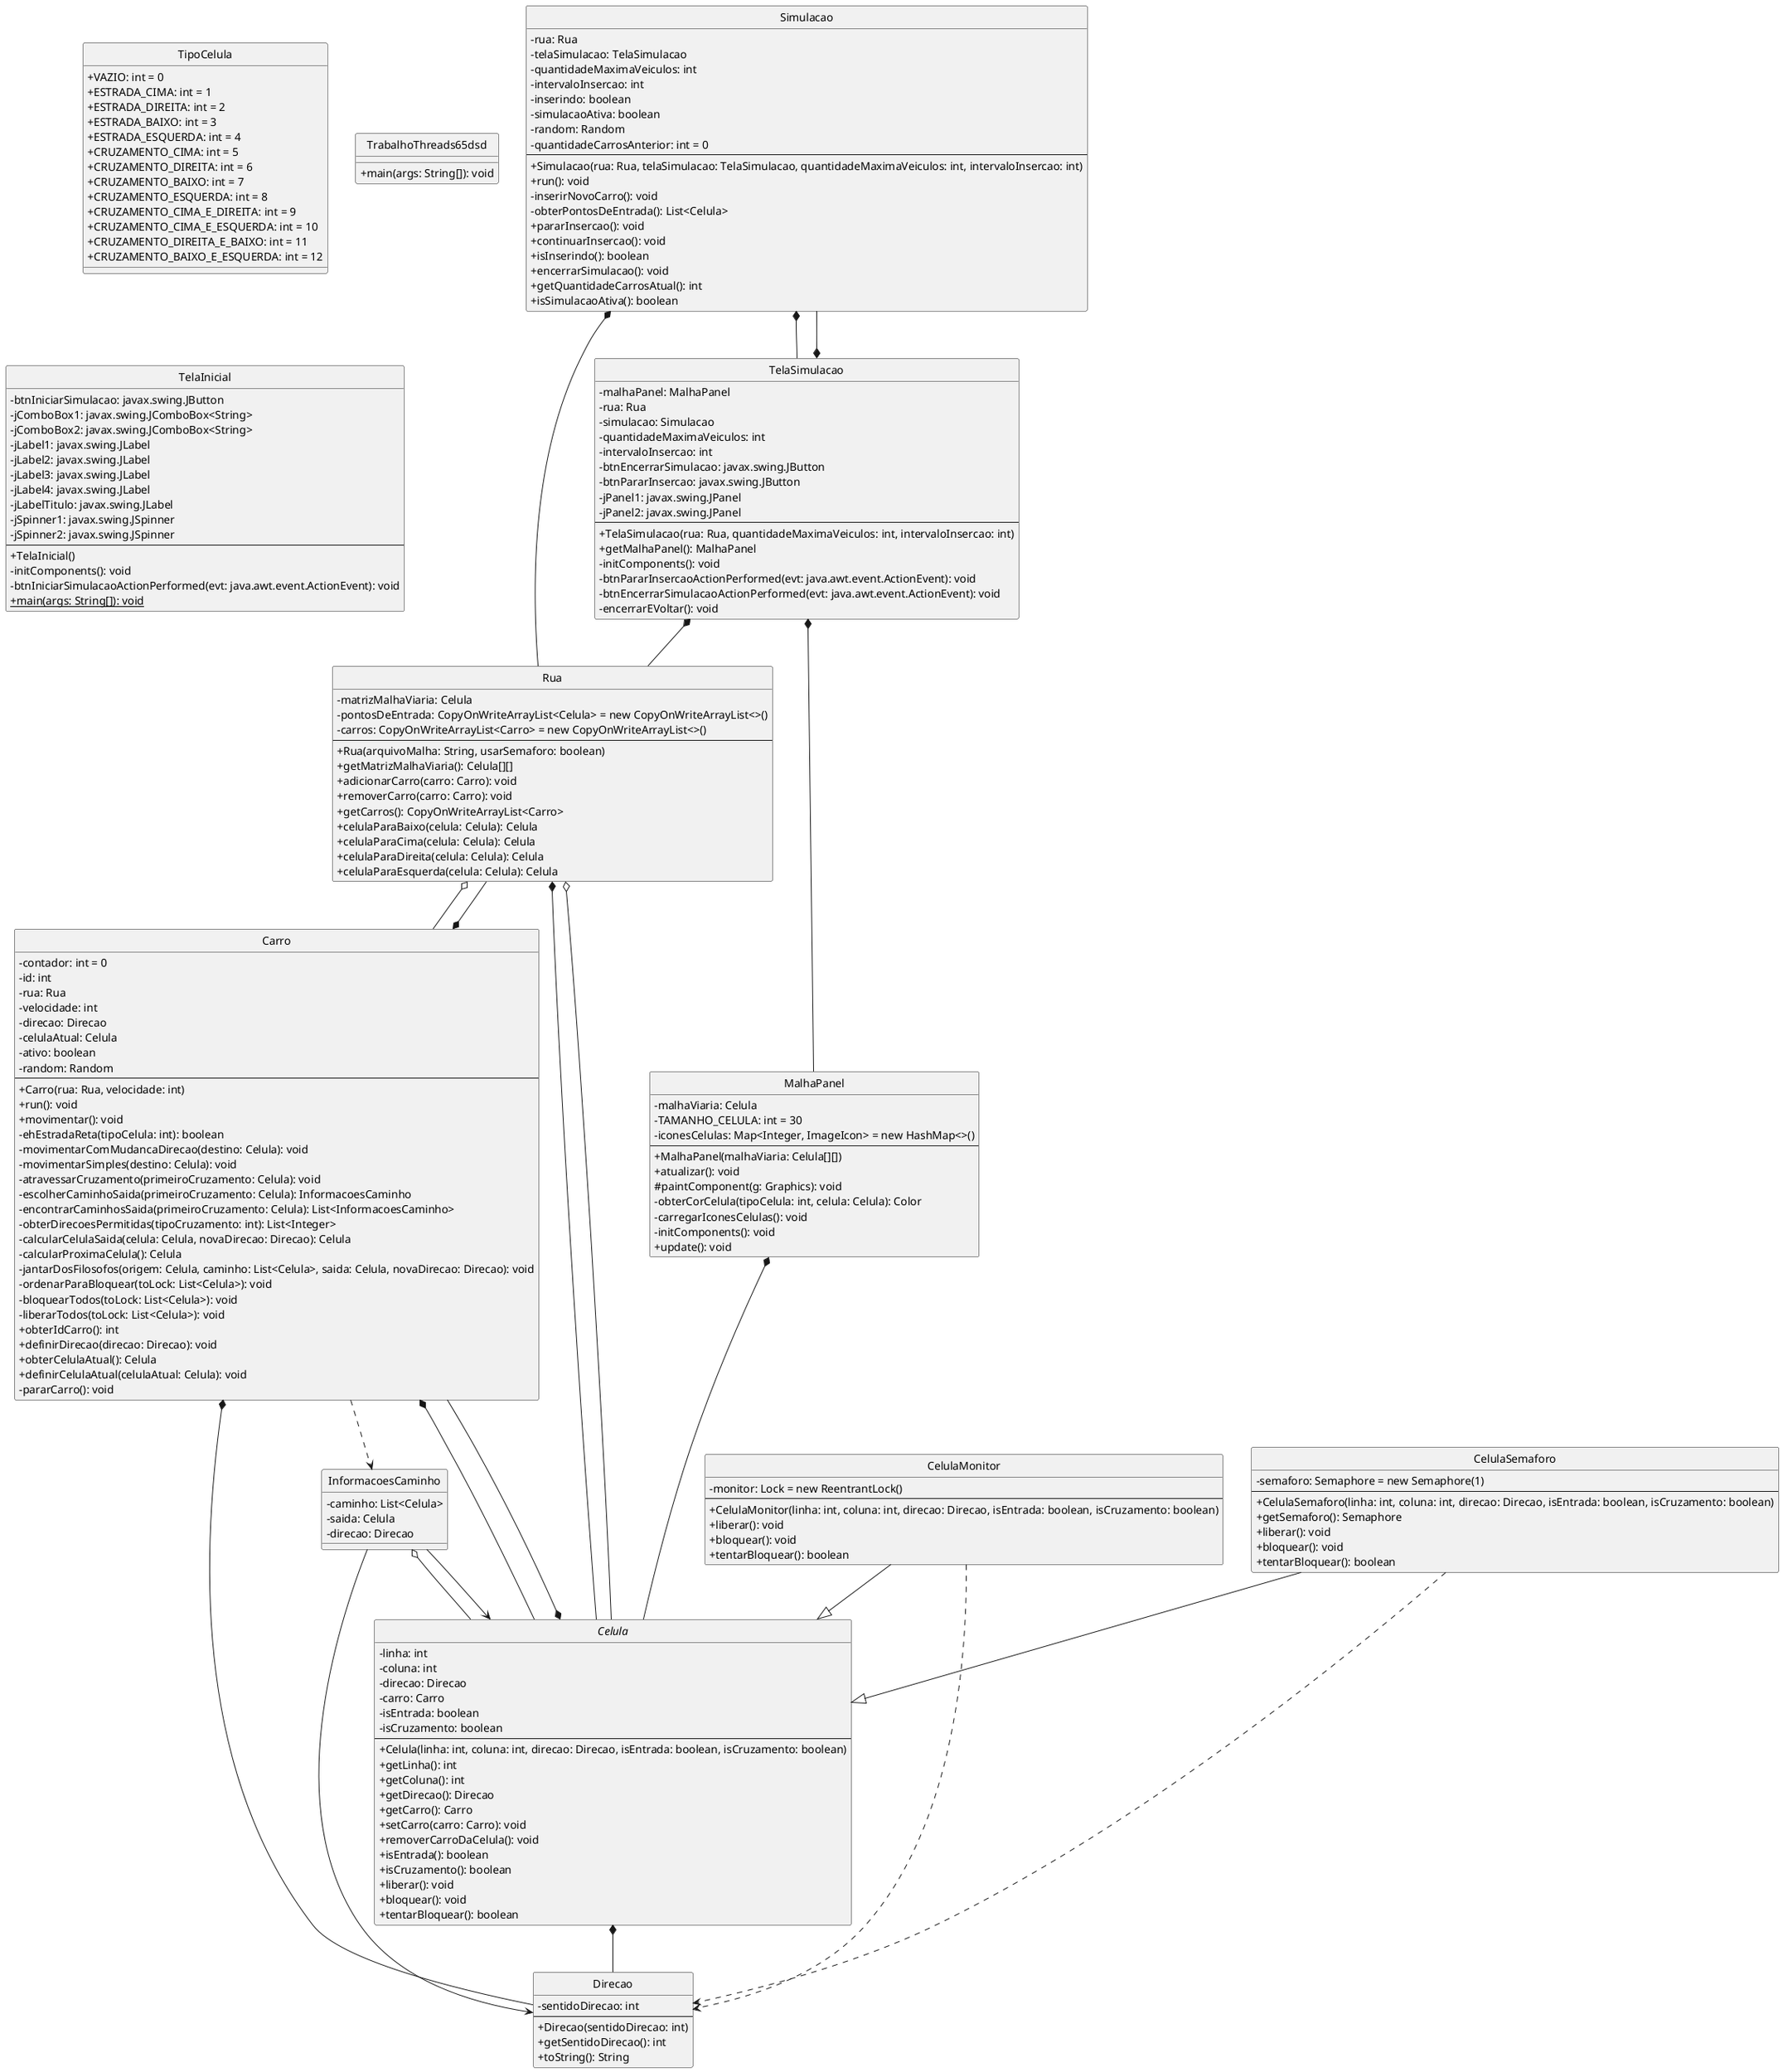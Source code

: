 ' Generated by UML Generator
' Encoded: jLXjSnCt4FwUNt4p_MBNBqD2eQs7Pd1ijxWJGx1Dse5X6FbEs88xoKWw4qBfR-zAEkcayvtZCl0byUskzaNxx6gbnq8YBlCiFH7l2TqYZh8eJf4GGoavMUKIJsD65-GMH_TEDYJ1KKnudEAJ4oqLBKYMfoX6BFfy4aKzdgD1DC-H-YrnYXnx42tzJyN_a2CgIO8IF4Ct94FNcCHvoiGW8bGg0VY7-GwbR4e5vbg9um21q0GeAyPIZAYY2gjzACaE1IoEG3W3r_J_qFe8SSx4K1aZZ6iRqMyGBGZru4_7ETsoqNMZGx5reuEHTQFwkDhA5izfgps8TemaPPpyATinxQNFOolGSiMeP6AC9rHob235loH2FXhX59mvLofLJhcrv2deG5ubeNazauYftMD5BhUoWscCEQWijyLRjiRoUNLZPOvI9MDo1veNGPvyzLyihFHI0wdFW519uY-HyXSbbGoHn872nzuEfopMJZXsGZZMUpqsFnGjrjkaFHn4PiyK6Upjs1tuqT0mIIbXKJ5Raz9EndOamn09zvE9DnEXCpZ74hKasJBZZL4Jk58g6B5ibYU8ngW8gPLW0IbbDXRFGBaATd-ROd505e4dEom4ME3vBLBBM6lBOJtXh2JLhCGYPka6yn7A2Dsm1OAzEBnoIjyodg6OOL4iqdgeIZQ0hA298pHftE-hEtUreZS965UOPqGXL9YDzfIPpIuqIRp6N2-FKGhr2zveMyQNkCYFeNKZodOs3GvYRHzKLiaLPwed64Oh47c7L8B6JFnEe5kmjqoq62Thd9LcOXDLMERTI2YVxdJ6jGwUO0gUG6UuIDc770CO9RjayVjGhxTaLSWjMG9UtI6SaXNcnybsT6gcYMjlHPT8y5j22NV0RWp6A1YLXHnigTNZyskAtlDTjykmsRgkj8yktQB-hKsAOWHfKOIz9WIwqKgLVYoZelLfOTFxKb2BN0U3siefEjpGbEC3qpvrUnJ5oH2q429yq7iCqzGCCalRWBhISZUgseK3RS-AejNOQ1TdnANIxMKRI2Dj8gJPxBVz6BMmpOyDj2CiqTy13oKSGmV49h5Zh_ZAyyuxGhtJpW-ZmYfGxcknLUBJfEww5nvd_xJJximO9P9na_dCV02ae7ZWiAFuOpJ7MFb8fQArsfM45Sk_Nzw-TRmBd26ef-AO5yNN85BqxOPnN8JjlbkdrPYjYkyALcUaxVdsRJUaSCxkX9gVcElVHRdhi6r5rCYKxleihw0aMy18JzSw3lshT02cbm9tSFYJsnbAD-YQ84xyxjNRXjCciDZsqpFw5oSI3s4c_EJtlo9xjIBd1hswLaMJ6iKyHelU60YWXVY770OtxRmDiHlbCCSi7BWgkPrLmorFZrUlNxrMKYWXCM7K7Wf7z9Sc6TkuX3RI7BCUphKF-eH6v8PLnetWY2j5Hp1N72Ufq47aaS8J0SZbIREqWz7I3QuQJHqtkryFNqwV-ODxoPeiblFXUFXcD9qDhSHfhSHuEfzCbqxeh5ReOZZzsrcwNoioMJn_CPcFdQAV0gdH_CNBuMpoTFaiSEb1ar35guTDSe5ZFpT9LNtxvP1lRoPLwx_U8LvLVthlZh1WJU3uwUd1-EfCd7duu6W5jSQM6uvH8Xu-I4HIGKg628LANWjRmQzUxyrXkbwl4CMfRLgrxMevd0sVFe7O9vSlBfq_zysz4IuOCCLfMJ0rGrixyNUZQORM-jd3TfydI6oKXDzmIXzQDUPLyz0z1ganazm69y8FMuWH1fuC-YaqwzPw4Ft1uLWXiQZUxqUi65shTq8uvlQAaQMCsxQArt2lzsCCdnL8QTxdTF9jWYJUdtpL0yUKGYD4nPQl93NVt7i6UOTswAOlFaBM-dzUv58oFLM-0rihTi5kJYiYblx8PFey43uxHlWIhN1QLQk99VliCFl-OVPFXzbB8lEKDSeijeHIpAiU5cHVvAnPHEFDou11OMCIwt8pZ2MSON3pLHSOdBJmJXfxVVHHzl4ELFIDp4JzzX3nlmepU0VpQbFNoS2hs-fxZIX1zAtU264N9jMdgaQ8Wl2L_qxMZ6NjVZMVBYR3FcjYkqpMlIb-_QkX7cHSEsfND_eWKeAmlnecjRlzzThi6-FacgN-Ina0hOJNZxsUXaz82P-PpJkYbIo_x7Mof1J7XY7q--TrBrCrztzMBgtXzdhdTt2T8sPg2dmhIUQQ6ruJUxr_dFAGexmFbRYhrluYn_9NgUk0jodgazLyQg-ymzXR4dO2nV0mkSzKsTcdbdbyZ6cIP-b_
' URL: http://www.plantuml.com/plantuml/uml/jLXjSnCt4FwUNt4p_MBNBqD2eQs7Pd1ijxWJGx1Dse5X6FbEs88xoKWw4qBfR-zAEkcayvtZCl0byUskzaNxx6gbnq8YBlCiFH7l2TqYZh8eJf4GGoavMUKIJsD65-GMH_TEDYJ1KKnudEAJ4oqLBKYMfoX6BFfy4aKzdgD1DC-H-YrnYXnx42tzJyN_a2CgIO8IF4Ct94FNcCHvoiGW8bGg0VY7-GwbR4e5vbg9um21q0GeAyPIZAYY2gjzACaE1IoEG3W3r_J_qFe8SSx4K1aZZ6iRqMyGBGZru4_7ETsoqNMZGx5reuEHTQFwkDhA5izfgps8TemaPPpyATinxQNFOolGSiMeP6AC9rHob235loH2FXhX59mvLofLJhcrv2deG5ubeNazauYftMD5BhUoWscCEQWijyLRjiRoUNLZPOvI9MDo1veNGPvyzLyihFHI0wdFW519uY-HyXSbbGoHn872nzuEfopMJZXsGZZMUpqsFnGjrjkaFHn4PiyK6Upjs1tuqT0mIIbXKJ5Raz9EndOamn09zvE9DnEXCpZ74hKasJBZZL4Jk58g6B5ibYU8ngW8gPLW0IbbDXRFGBaATd-ROd505e4dEom4ME3vBLBBM6lBOJtXh2JLhCGYPka6yn7A2Dsm1OAzEBnoIjyodg6OOL4iqdgeIZQ0hA298pHftE-hEtUreZS965UOPqGXL9YDzfIPpIuqIRp6N2-FKGhr2zveMyQNkCYFeNKZodOs3GvYRHzKLiaLPwed64Oh47c7L8B6JFnEe5kmjqoq62Thd9LcOXDLMERTI2YVxdJ6jGwUO0gUG6UuIDc770CO9RjayVjGhxTaLSWjMG9UtI6SaXNcnybsT6gcYMjlHPT8y5j22NV0RWp6A1YLXHnigTNZyskAtlDTjykmsRgkj8yktQB-hKsAOWHfKOIz9WIwqKgLVYoZelLfOTFxKb2BN0U3siefEjpGbEC3qpvrUnJ5oH2q429yq7iCqzGCCalRWBhISZUgseK3RS-AejNOQ1TdnANIxMKRI2Dj8gJPxBVz6BMmpOyDj2CiqTy13oKSGmV49h5Zh_ZAyyuxGhtJpW-ZmYfGxcknLUBJfEww5nvd_xJJximO9P9na_dCV02ae7ZWiAFuOpJ7MFb8fQArsfM45Sk_Nzw-TRmBd26ef-AO5yNN85BqxOPnN8JjlbkdrPYjYkyALcUaxVdsRJUaSCxkX9gVcElVHRdhi6r5rCYKxleihw0aMy18JzSw3lshT02cbm9tSFYJsnbAD-YQ84xyxjNRXjCciDZsqpFw5oSI3s4c_EJtlo9xjIBd1hswLaMJ6iKyHelU60YWXVY770OtxRmDiHlbCCSi7BWgkPrLmorFZrUlNxrMKYWXCM7K7Wf7z9Sc6TkuX3RI7BCUphKF-eH6v8PLnetWY2j5Hp1N72Ufq47aaS8J0SZbIREqWz7I3QuQJHqtkryFNqwV-ODxoPeiblFXUFXcD9qDhSHfhSHuEfzCbqxeh5ReOZZzsrcwNoioMJn_CPcFdQAV0gdH_CNBuMpoTFaiSEb1ar35guTDSe5ZFpT9LNtxvP1lRoPLwx_U8LvLVthlZh1WJU3uwUd1-EfCd7duu6W5jSQM6uvH8Xu-I4HIGKg628LANWjRmQzUxyrXkbwl4CMfRLgrxMevd0sVFe7O9vSlBfq_zysz4IuOCCLfMJ0rGrixyNUZQORM-jd3TfydI6oKXDzmIXzQDUPLyz0z1ganazm69y8FMuWH1fuC-YaqwzPw4Ft1uLWXiQZUxqUi65shTq8uvlQAaQMCsxQArt2lzsCCdnL8QTxdTF9jWYJUdtpL0yUKGYD4nPQl93NVt7i6UOTswAOlFaBM-dzUv58oFLM-0rihTi5kJYiYblx8PFey43uxHlWIhN1QLQk99VliCFl-OVPFXzbB8lEKDSeijeHIpAiU5cHVvAnPHEFDou11OMCIwt8pZ2MSON3pLHSOdBJmJXfxVVHHzl4ELFIDp4JzzX3nlmepU0VpQbFNoS2hs-fxZIX1zAtU264N9jMdgaQ8Wl2L_qxMZ6NjVZMVBYR3FcjYkqpMlIb-_QkX7cHSEsfND_eWKeAmlnecjRlzzThi6-FacgN-Ina0hOJNZxsUXaz82P-PpJkYbIo_x7Mof1J7XY7q--TrBrCrztzMBgtXzdhdTt2T8sPg2dmhIUQQ6ruJUxr_dFAGexmFbRYhrluYn_9NgUk0jodgazLyQg-ymzXR4dO2nV0mkSzKsTcdbdbyZ6cIP-b_
' Generated on: 2025-10-23T15:30:29.864258200

@startuml
skinparam classAttributeIconSize 0
hide circle

class Simulacao {
  -rua: Rua
  -telaSimulacao: TelaSimulacao
  -quantidadeMaximaVeiculos: int
  -intervaloInsercao: int
  -inserindo: boolean
  -simulacaoAtiva: boolean
  -random: Random
  -quantidadeCarrosAnterior: int = 0
  --
  +Simulacao(rua: Rua, telaSimulacao: TelaSimulacao, quantidadeMaximaVeiculos: int, intervaloInsercao: int)
  +run(): void
  -inserirNovoCarro(): void
  -obterPontosDeEntrada(): List<Celula>
  +pararInsercao(): void
  +continuarInsercao(): void
  +isInserindo(): boolean
  +encerrarSimulacao(): void
  +getQuantidadeCarrosAtual(): int
  +isSimulacaoAtiva(): boolean
}

class Carro {
  -contador: int = 0
  -id: int
  -rua: Rua
  -velocidade: int
  -direcao: Direcao
  -celulaAtual: Celula
  -ativo: boolean
  -random: Random
  --
  +Carro(rua: Rua, velocidade: int)
  +run(): void
  +movimentar(): void
  -ehEstradaReta(tipoCelula: int): boolean
  -movimentarComMudancaDirecao(destino: Celula): void
  -movimentarSimples(destino: Celula): void
  -atravessarCruzamento(primeiroCruzamento: Celula): void
  -escolherCaminhoSaida(primeiroCruzamento: Celula): InformacoesCaminho
  -encontrarCaminhosSaida(primeiroCruzamento: Celula): List<InformacoesCaminho>
  -obterDirecoesPermitidas(tipoCruzamento: int): List<Integer>
  -calcularCelulaSaida(celula: Celula, novaDirecao: Direcao): Celula
  -calcularProximaCelula(): Celula
  -jantarDosFilosofos(origem: Celula, caminho: List<Celula>, saida: Celula, novaDirecao: Direcao): void
  -ordenarParaBloquear(toLock: List<Celula>): void
  -bloquearTodos(toLock: List<Celula>): void
  -liberarTodos(toLock: List<Celula>): void
  +obterIdCarro(): int
  +definirDirecao(direcao: Direcao): void
  +obterCelulaAtual(): Celula
  +definirCelulaAtual(celulaAtual: Celula): void
  -pararCarro(): void
}

class InformacoesCaminho {
  -caminho: List<Celula>
  -saida: Celula
  -direcao: Direcao
}

abstract class Celula {
  -linha: int
  -coluna: int
  -direcao: Direcao
  -carro: Carro
  -isEntrada: boolean
  -isCruzamento: boolean
  --
  +Celula(linha: int, coluna: int, direcao: Direcao, isEntrada: boolean, isCruzamento: boolean)
  +getLinha(): int
  +getColuna(): int
  +getDirecao(): Direcao
  +getCarro(): Carro
  +setCarro(carro: Carro): void
  +removerCarroDaCelula(): void
  +isEntrada(): boolean
  +isCruzamento(): boolean
  +liberar(): void
  +bloquear(): void
  +tentarBloquear(): boolean
}

class CelulaMonitor {
  -monitor: Lock = new ReentrantLock()
  --
  +CelulaMonitor(linha: int, coluna: int, direcao: Direcao, isEntrada: boolean, isCruzamento: boolean)
  +liberar(): void
  +bloquear(): void
  +tentarBloquear(): boolean
}

class CelulaSemaforo {
  -semaforo: Semaphore = new Semaphore(1)
  --
  +CelulaSemaforo(linha: int, coluna: int, direcao: Direcao, isEntrada: boolean, isCruzamento: boolean)
  +getSemaforo(): Semaphore
  +liberar(): void
  +bloquear(): void
  +tentarBloquear(): boolean
}

class Direcao {
  -sentidoDirecao: int
  --
  +Direcao(sentidoDirecao: int)
  +getSentidoDirecao(): int
  +toString(): String
}

class Rua {
  -matrizMalhaViaria: Celula
  -pontosDeEntrada: CopyOnWriteArrayList<Celula> = new CopyOnWriteArrayList<>()
  -carros: CopyOnWriteArrayList<Carro> = new CopyOnWriteArrayList<>()
  --
  +Rua(arquivoMalha: String, usarSemaforo: boolean)
  +getMatrizMalhaViaria(): Celula[][]
  +adicionarCarro(carro: Carro): void
  +removerCarro(carro: Carro): void
  +getCarros(): CopyOnWriteArrayList<Carro>
  +celulaParaBaixo(celula: Celula): Celula
  +celulaParaCima(celula: Celula): Celula
  +celulaParaDireita(celula: Celula): Celula
  +celulaParaEsquerda(celula: Celula): Celula
}

class TipoCelula {
  + VAZIO: int = 0
  + ESTRADA_CIMA: int = 1
  + ESTRADA_DIREITA: int = 2
  + ESTRADA_BAIXO: int = 3
  + ESTRADA_ESQUERDA: int = 4
  + CRUZAMENTO_CIMA: int = 5
  + CRUZAMENTO_DIREITA: int = 6
  + CRUZAMENTO_BAIXO: int = 7
  + CRUZAMENTO_ESQUERDA: int = 8
  + CRUZAMENTO_CIMA_E_DIREITA: int = 9
  + CRUZAMENTO_CIMA_E_ESQUERDA: int = 10
  + CRUZAMENTO_DIREITA_E_BAIXO: int = 11
  + CRUZAMENTO_BAIXO_E_ESQUERDA: int = 12
}

class TrabalhoThreads65dsd {
  + main(args: String[]): void
}

class MalhaPanel {
  -malhaViaria: Celula
  -TAMANHO_CELULA: int = 30
  -iconesCelulas: Map<Integer, ImageIcon> = new HashMap<>()
  --
  +MalhaPanel(malhaViaria: Celula[][])
  +atualizar(): void
  #paintComponent(g: Graphics): void
  -obterCorCelula(tipoCelula: int, celula: Celula): Color
  -carregarIconesCelulas(): void
  -initComponents(): void
  +update(): void
}

class TelaInicial {
  -btnIniciarSimulacao: javax.swing.JButton
  -jComboBox1: javax.swing.JComboBox<String>
  -jComboBox2: javax.swing.JComboBox<String>
  -jLabel1: javax.swing.JLabel
  -jLabel2: javax.swing.JLabel
  -jLabel3: javax.swing.JLabel
  -jLabel4: javax.swing.JLabel
  -jLabelTitulo: javax.swing.JLabel
  -jSpinner1: javax.swing.JSpinner
  -jSpinner2: javax.swing.JSpinner
  --
  +TelaInicial()
  -initComponents(): void
  -btnIniciarSimulacaoActionPerformed(evt: java.awt.event.ActionEvent): void
  +{static} main(args: String[]): void
}

class TelaSimulacao {
  -malhaPanel: MalhaPanel
  -rua: Rua
  -simulacao: Simulacao
  -quantidadeMaximaVeiculos: int
  -intervaloInsercao: int
  -btnEncerrarSimulacao: javax.swing.JButton
  -btnPararInsercao: javax.swing.JButton
  -jPanel1: javax.swing.JPanel
  -jPanel2: javax.swing.JPanel
  --
  +TelaSimulacao(rua: Rua, quantidadeMaximaVeiculos: int, intervaloInsercao: int)
  +getMalhaPanel(): MalhaPanel
  -initComponents(): void
  -btnPararInsercaoActionPerformed(evt: java.awt.event.ActionEvent): void
  -btnEncerrarSimulacaoActionPerformed(evt: java.awt.event.ActionEvent): void
  -encerrarEVoltar(): void
}

Simulacao *-- Rua
Simulacao *-- TelaSimulacao
Carro *-- Rua
Carro *-- Direcao
Carro *-- Celula
Carro ..> InformacoesCaminho
InformacoesCaminho o-- Celula
InformacoesCaminho --> Celula
InformacoesCaminho --> Direcao
Celula *-- Direcao
Celula *-- Carro
CelulaMonitor --|> Celula
CelulaMonitor ..> Direcao
CelulaSemaforo --|> Celula
CelulaSemaforo ..> Direcao
Rua *-- Celula
Rua o-- Celula
Rua o-- Carro
MalhaPanel *-- Celula
TelaSimulacao *-- MalhaPanel
TelaSimulacao *-- Rua
TelaSimulacao *-- Simulacao
@enduml